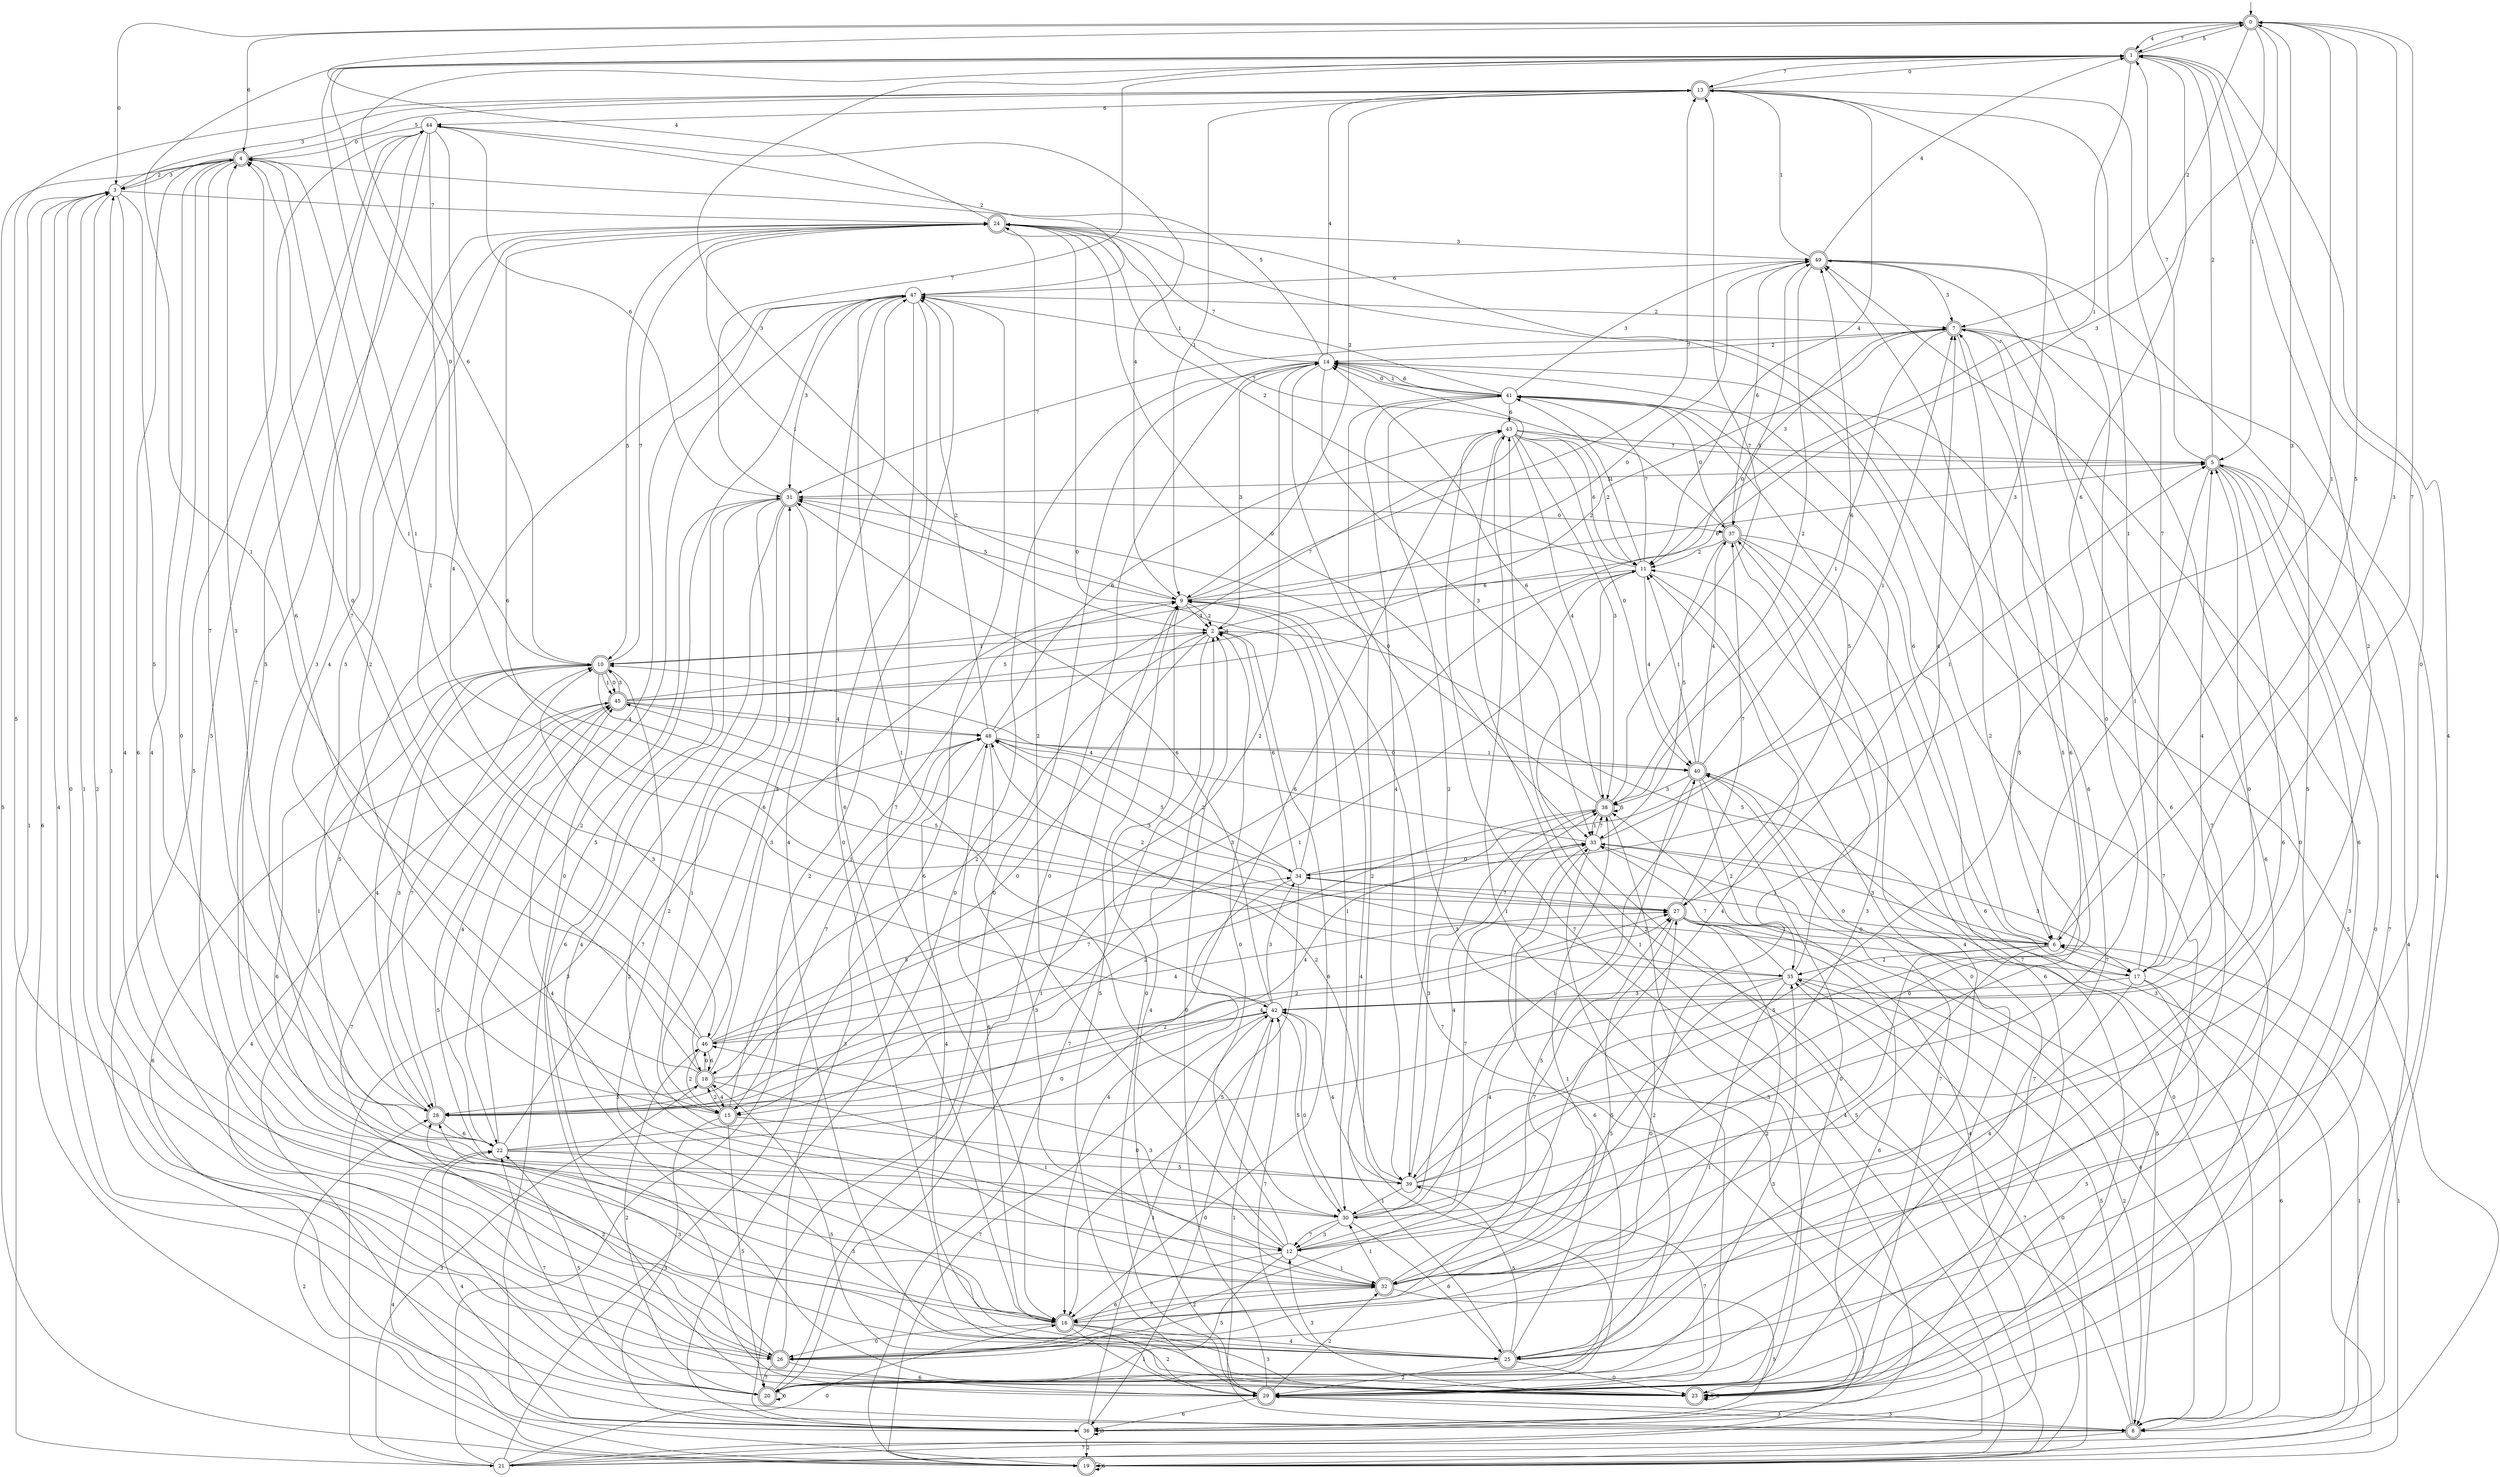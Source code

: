 digraph g {

	s0 [shape="doublecircle" label="0"];
	s1 [shape="doublecircle" label="1"];
	s2 [shape="circle" label="2"];
	s3 [shape="circle" label="3"];
	s4 [shape="doublecircle" label="4"];
	s5 [shape="doublecircle" label="5"];
	s6 [shape="circle" label="6"];
	s7 [shape="doublecircle" label="7"];
	s8 [shape="doublecircle" label="8"];
	s9 [shape="circle" label="9"];
	s10 [shape="doublecircle" label="10"];
	s11 [shape="circle" label="11"];
	s12 [shape="circle" label="12"];
	s13 [shape="doublecircle" label="13"];
	s14 [shape="circle" label="14"];
	s15 [shape="doublecircle" label="15"];
	s16 [shape="doublecircle" label="16"];
	s17 [shape="circle" label="17"];
	s18 [shape="doublecircle" label="18"];
	s19 [shape="doublecircle" label="19"];
	s20 [shape="doublecircle" label="20"];
	s21 [shape="circle" label="21"];
	s22 [shape="circle" label="22"];
	s23 [shape="doublecircle" label="23"];
	s24 [shape="doublecircle" label="24"];
	s25 [shape="doublecircle" label="25"];
	s26 [shape="doublecircle" label="26"];
	s27 [shape="doublecircle" label="27"];
	s28 [shape="doublecircle" label="28"];
	s29 [shape="doublecircle" label="29"];
	s30 [shape="circle" label="30"];
	s31 [shape="doublecircle" label="31"];
	s32 [shape="doublecircle" label="32"];
	s33 [shape="circle" label="33"];
	s34 [shape="circle" label="34"];
	s35 [shape="circle" label="35"];
	s36 [shape="circle" label="36"];
	s37 [shape="doublecircle" label="37"];
	s38 [shape="doublecircle" label="38"];
	s39 [shape="circle" label="39"];
	s40 [shape="doublecircle" label="40"];
	s41 [shape="circle" label="41"];
	s42 [shape="circle" label="42"];
	s43 [shape="circle" label="43"];
	s44 [shape="circle" label="44"];
	s45 [shape="doublecircle" label="45"];
	s46 [shape="circle" label="46"];
	s47 [shape="circle" label="47"];
	s48 [shape="circle" label="48"];
	s49 [shape="doublecircle" label="49"];
	s0 -> s1 [label="4"];
	s0 -> s2 [label="3"];
	s0 -> s3 [label="0"];
	s0 -> s4 [label="6"];
	s0 -> s5 [label="1"];
	s0 -> s6 [label="5"];
	s0 -> s7 [label="2"];
	s0 -> s1 [label="7"];
	s1 -> s8 [label="4"];
	s1 -> s9 [label="3"];
	s1 -> s10 [label="0"];
	s1 -> s6 [label="6"];
	s1 -> s11 [label="1"];
	s1 -> s0 [label="5"];
	s1 -> s12 [label="2"];
	s1 -> s13 [label="7"];
	s2 -> s2 [label="4"];
	s2 -> s14 [label="3"];
	s2 -> s15 [label="0"];
	s2 -> s16 [label="6"];
	s2 -> s10 [label="1"];
	s2 -> s17 [label="5"];
	s2 -> s18 [label="2"];
	s2 -> s19 [label="7"];
	s3 -> s16 [label="4"];
	s3 -> s13 [label="3"];
	s3 -> s20 [label="0"];
	s3 -> s19 [label="6"];
	s3 -> s21 [label="1"];
	s3 -> s22 [label="5"];
	s3 -> s23 [label="2"];
	s3 -> s24 [label="7"];
	s4 -> s25 [label="4"];
	s4 -> s3 [label="3"];
	s4 -> s16 [label="0"];
	s4 -> s26 [label="6"];
	s4 -> s27 [label="1"];
	s4 -> s13 [label="5"];
	s4 -> s3 [label="2"];
	s4 -> s28 [label="7"];
	s5 -> s8 [label="4"];
	s5 -> s25 [label="3"];
	s5 -> s29 [label="0"];
	s5 -> s30 [label="6"];
	s5 -> s6 [label="1"];
	s5 -> s31 [label="5"];
	s5 -> s1 [label="2"];
	s5 -> s1 [label="7"];
	s6 -> s32 [label="4"];
	s6 -> s33 [label="3"];
	s6 -> s34 [label="0"];
	s6 -> s14 [label="6"];
	s6 -> s0 [label="1"];
	s6 -> s32 [label="5"];
	s6 -> s35 [label="2"];
	s6 -> s17 [label="7"];
	s7 -> s36 [label="4"];
	s7 -> s37 [label="3"];
	s7 -> s25 [label="0"];
	s7 -> s29 [label="6"];
	s7 -> s38 [label="1"];
	s7 -> s39 [label="5"];
	s7 -> s14 [label="2"];
	s7 -> s31 [label="7"];
	s8 -> s3 [label="4"];
	s8 -> s29 [label="3"];
	s8 -> s40 [label="0"];
	s8 -> s41 [label="6"];
	s8 -> s42 [label="1"];
	s8 -> s35 [label="5"];
	s8 -> s43 [label="2"];
	s8 -> s21 [label="7"];
	s9 -> s44 [label="4"];
	s9 -> s2 [label="3"];
	s9 -> s29 [label="0"];
	s9 -> s5 [label="6"];
	s9 -> s30 [label="1"];
	s9 -> s31 [label="5"];
	s9 -> s2 [label="2"];
	s9 -> s13 [label="7"];
	s10 -> s28 [label="4"];
	s10 -> s28 [label="3"];
	s10 -> s45 [label="0"];
	s10 -> s1 [label="6"];
	s10 -> s45 [label="1"];
	s10 -> s35 [label="5"];
	s10 -> s32 [label="2"];
	s10 -> s24 [label="7"];
	s11 -> s40 [label="4"];
	s11 -> s28 [label="3"];
	s11 -> s29 [label="0"];
	s11 -> s9 [label="6"];
	s11 -> s41 [label="1"];
	s11 -> s19 [label="5"];
	s11 -> s24 [label="2"];
	s11 -> s41 [label="7"];
	s12 -> s11 [label="4"];
	s12 -> s46 [label="3"];
	s12 -> s2 [label="0"];
	s12 -> s26 [label="6"];
	s12 -> s32 [label="1"];
	s12 -> s20 [label="5"];
	s12 -> s24 [label="2"];
	s12 -> s33 [label="7"];
	s13 -> s11 [label="4"];
	s13 -> s27 [label="3"];
	s13 -> s1 [label="0"];
	s13 -> s44 [label="6"];
	s13 -> s9 [label="1"];
	s13 -> s26 [label="5"];
	s13 -> s9 [label="2"];
	s13 -> s17 [label="7"];
	s14 -> s13 [label="4"];
	s14 -> s33 [label="3"];
	s14 -> s36 [label="0"];
	s14 -> s41 [label="6"];
	s14 -> s47 [label="1"];
	s14 -> s4 [label="5"];
	s14 -> s29 [label="2"];
	s14 -> s23 [label="7"];
	s15 -> s24 [label="4"];
	s15 -> s36 [label="3"];
	s15 -> s39 [label="0"];
	s15 -> s31 [label="6"];
	s15 -> s9 [label="1"];
	s15 -> s20 [label="5"];
	s15 -> s18 [label="2"];
	s15 -> s48 [label="7"];
	s16 -> s25 [label="4"];
	s16 -> s23 [label="3"];
	s16 -> s26 [label="0"];
	s16 -> s48 [label="6"];
	s16 -> s29 [label="1"];
	s16 -> s45 [label="5"];
	s16 -> s29 [label="2"];
	s16 -> s32 [label="7"];
	s17 -> s32 [label="4"];
	s17 -> s0 [label="3"];
	s17 -> s42 [label="0"];
	s17 -> s8 [label="6"];
	s17 -> s13 [label="1"];
	s17 -> s20 [label="5"];
	s17 -> s45 [label="2"];
	s17 -> s0 [label="7"];
	s18 -> s15 [label="4"];
	s18 -> s9 [label="3"];
	s18 -> s46 [label="0"];
	s18 -> s4 [label="6"];
	s18 -> s12 [label="1"];
	s18 -> s28 [label="5"];
	s18 -> s27 [label="2"];
	s18 -> s4 [label="7"];
	s19 -> s22 [label="4"];
	s19 -> s41 [label="3"];
	s19 -> s47 [label="0"];
	s19 -> s19 [label="6"];
	s19 -> s6 [label="1"];
	s19 -> s4 [label="5"];
	s19 -> s28 [label="2"];
	s19 -> s35 [label="7"];
	s20 -> s45 [label="4"];
	s20 -> s35 [label="3"];
	s20 -> s14 [label="0"];
	s20 -> s20 [label="6"];
	s20 -> s9 [label="1"];
	s20 -> s22 [label="5"];
	s20 -> s46 [label="2"];
	s20 -> s22 [label="7"];
	s21 -> s38 [label="4"];
	s21 -> s18 [label="3"];
	s21 -> s16 [label="0"];
	s21 -> s47 [label="6"];
	s21 -> s6 [label="1"];
	s21 -> s41 [label="5"];
	s21 -> s47 [label="2"];
	s21 -> s9 [label="7"];
	s22 -> s45 [label="4"];
	s22 -> s25 [label="3"];
	s22 -> s42 [label="0"];
	s22 -> s43 [label="6"];
	s22 -> s10 [label="1"];
	s22 -> s39 [label="5"];
	s22 -> s31 [label="2"];
	s22 -> s48 [label="7"];
	s23 -> s47 [label="4"];
	s23 -> s12 [label="3"];
	s23 -> s23 [label="0"];
	s23 -> s11 [label="6"];
	s23 -> s3 [label="1"];
	s23 -> s18 [label="5"];
	s23 -> s23 [label="2"];
	s23 -> s40 [label="7"];
	s24 -> s0 [label="4"];
	s24 -> s49 [label="3"];
	s24 -> s33 [label="0"];
	s24 -> s23 [label="6"];
	s24 -> s2 [label="1"];
	s24 -> s10 [label="5"];
	s24 -> s15 [label="2"];
	s24 -> s37 [label="7"];
	s25 -> s9 [label="4"];
	s25 -> s28 [label="3"];
	s25 -> s23 [label="0"];
	s25 -> s24 [label="6"];
	s25 -> s38 [label="1"];
	s25 -> s39 [label="5"];
	s25 -> s29 [label="2"];
	s25 -> s42 [label="7"];
	s26 -> s33 [label="4"];
	s26 -> s48 [label="3"];
	s26 -> s27 [label="0"];
	s26 -> s29 [label="6"];
	s26 -> s3 [label="1"];
	s26 -> s44 [label="5"];
	s26 -> s28 [label="2"];
	s26 -> s20 [label="7"];
	s27 -> s8 [label="4"];
	s27 -> s48 [label="3"];
	s27 -> s6 [label="0"];
	s27 -> s23 [label="6"];
	s27 -> s6 [label="1"];
	s27 -> s16 [label="5"];
	s27 -> s25 [label="2"];
	s27 -> s37 [label="7"];
	s28 -> s27 [label="4"];
	s28 -> s4 [label="3"];
	s28 -> s5 [label="0"];
	s28 -> s22 [label="6"];
	s28 -> s11 [label="1"];
	s28 -> s24 [label="5"];
	s28 -> s14 [label="2"];
	s28 -> s10 [label="7"];
	s29 -> s2 [label="4"];
	s29 -> s8 [label="3"];
	s29 -> s2 [label="0"];
	s29 -> s36 [label="6"];
	s29 -> s43 [label="1"];
	s29 -> s9 [label="5"];
	s29 -> s32 [label="2"];
	s29 -> s5 [label="7"];
	s30 -> s38 [label="4"];
	s30 -> s12 [label="3"];
	s30 -> s42 [label="0"];
	s30 -> s25 [label="6"];
	s30 -> s40 [label="1"];
	s30 -> s44 [label="5"];
	s30 -> s49 [label="2"];
	s30 -> s12 [label="7"];
	s31 -> s23 [label="4"];
	s31 -> s21 [label="3"];
	s31 -> s37 [label="0"];
	s31 -> s29 [label="6"];
	s31 -> s32 [label="1"];
	s31 -> s18 [label="5"];
	s31 -> s16 [label="2"];
	s31 -> s1 [label="7"];
	s32 -> s45 [label="4"];
	s32 -> s37 [label="3"];
	s32 -> s1 [label="0"];
	s32 -> s10 [label="6"];
	s32 -> s30 [label="1"];
	s32 -> s36 [label="5"];
	s32 -> s16 [label="2"];
	s32 -> s27 [label="7"];
	s33 -> s10 [label="4"];
	s33 -> s17 [label="3"];
	s33 -> s34 [label="0"];
	s33 -> s20 [label="6"];
	s33 -> s7 [label="1"];
	s33 -> s8 [label="5"];
	s33 -> s20 [label="2"];
	s33 -> s38 [label="7"];
	s34 -> s16 [label="4"];
	s34 -> s0 [label="3"];
	s34 -> s24 [label="0"];
	s34 -> s2 [label="6"];
	s34 -> s5 [label="1"];
	s34 -> s16 [label="5"];
	s34 -> s48 [label="2"];
	s34 -> s27 [label="7"];
	s35 -> s7 [label="4"];
	s35 -> s42 [label="3"];
	s35 -> s19 [label="0"];
	s35 -> s24 [label="6"];
	s35 -> s26 [label="1"];
	s35 -> s32 [label="5"];
	s35 -> s8 [label="2"];
	s35 -> s33 [label="7"];
	s36 -> s22 [label="4"];
	s36 -> s36 [label="3"];
	s36 -> s14 [label="0"];
	s36 -> s49 [label="6"];
	s36 -> s42 [label="1"];
	s36 -> s47 [label="5"];
	s36 -> s19 [label="2"];
	s36 -> s43 [label="7"];
	s37 -> s25 [label="4"];
	s37 -> s19 [label="3"];
	s37 -> s41 [label="0"];
	s37 -> s49 [label="6"];
	s37 -> s12 [label="1"];
	s37 -> s33 [label="5"];
	s37 -> s11 [label="2"];
	s37 -> s23 [label="7"];
	s38 -> s15 [label="4"];
	s38 -> s23 [label="3"];
	s38 -> s31 [label="0"];
	s38 -> s14 [label="6"];
	s38 -> s33 [label="1"];
	s38 -> s38 [label="5"];
	s38 -> s15 [label="2"];
	s38 -> s13 [label="7"];
	s39 -> s42 [label="4"];
	s39 -> s38 [label="3"];
	s39 -> s49 [label="0"];
	s39 -> s7 [label="6"];
	s39 -> s30 [label="1"];
	s39 -> s7 [label="5"];
	s39 -> s48 [label="2"];
	s39 -> s29 [label="7"];
	s40 -> s37 [label="4"];
	s40 -> s38 [label="3"];
	s40 -> s29 [label="0"];
	s40 -> s49 [label="6"];
	s40 -> s11 [label="1"];
	s40 -> s26 [label="5"];
	s40 -> s35 [label="2"];
	s40 -> s23 [label="7"];
	s41 -> s39 [label="4"];
	s41 -> s49 [label="3"];
	s41 -> s14 [label="0"];
	s41 -> s43 [label="6"];
	s41 -> s14 [label="1"];
	s41 -> s27 [label="5"];
	s41 -> s39 [label="2"];
	s41 -> s24 [label="7"];
	s42 -> s5 [label="4"];
	s42 -> s34 [label="3"];
	s42 -> s36 [label="0"];
	s42 -> s31 [label="6"];
	s42 -> s1 [label="1"];
	s42 -> s30 [label="5"];
	s42 -> s46 [label="2"];
	s42 -> s19 [label="7"];
	s43 -> s38 [label="4"];
	s43 -> s38 [label="3"];
	s43 -> s40 [label="0"];
	s43 -> s11 [label="6"];
	s43 -> s19 [label="1"];
	s43 -> s5 [label="5"];
	s43 -> s11 [label="2"];
	s43 -> s5 [label="7"];
	s44 -> s42 [label="4"];
	s44 -> s30 [label="3"];
	s44 -> s4 [label="0"];
	s44 -> s31 [label="6"];
	s44 -> s46 [label="1"];
	s44 -> s8 [label="5"];
	s44 -> s47 [label="2"];
	s44 -> s12 [label="7"];
	s45 -> s48 [label="4"];
	s45 -> s10 [label="3"];
	s45 -> s49 [label="0"];
	s45 -> s36 [label="6"];
	s45 -> s48 [label="1"];
	s45 -> s2 [label="5"];
	s45 -> s7 [label="2"];
	s45 -> s26 [label="7"];
	s46 -> s27 [label="4"];
	s46 -> s10 [label="3"];
	s46 -> s4 [label="0"];
	s46 -> s18 [label="6"];
	s46 -> s1 [label="1"];
	s46 -> s34 [label="5"];
	s46 -> s15 [label="2"];
	s46 -> s33 [label="7"];
	s47 -> s22 [label="4"];
	s47 -> s31 [label="3"];
	s47 -> s23 [label="0"];
	s47 -> s16 [label="6"];
	s47 -> s30 [label="1"];
	s47 -> s29 [label="5"];
	s47 -> s7 [label="2"];
	s47 -> s16 [label="7"];
	s48 -> s25 [label="4"];
	s48 -> s32 [label="3"];
	s48 -> s40 [label="0"];
	s48 -> s43 [label="6"];
	s48 -> s40 [label="1"];
	s48 -> s34 [label="5"];
	s48 -> s47 [label="2"];
	s48 -> s14 [label="7"];
	s49 -> s1 [label="4"];
	s49 -> s7 [label="3"];
	s49 -> s10 [label="0"];
	s49 -> s47 [label="6"];
	s49 -> s13 [label="1"];
	s49 -> s16 [label="5"];
	s49 -> s38 [label="2"];
	s49 -> s20 [label="7"];

__start0 [label="" shape="none" width="0" height="0"];
__start0 -> s0;

}
